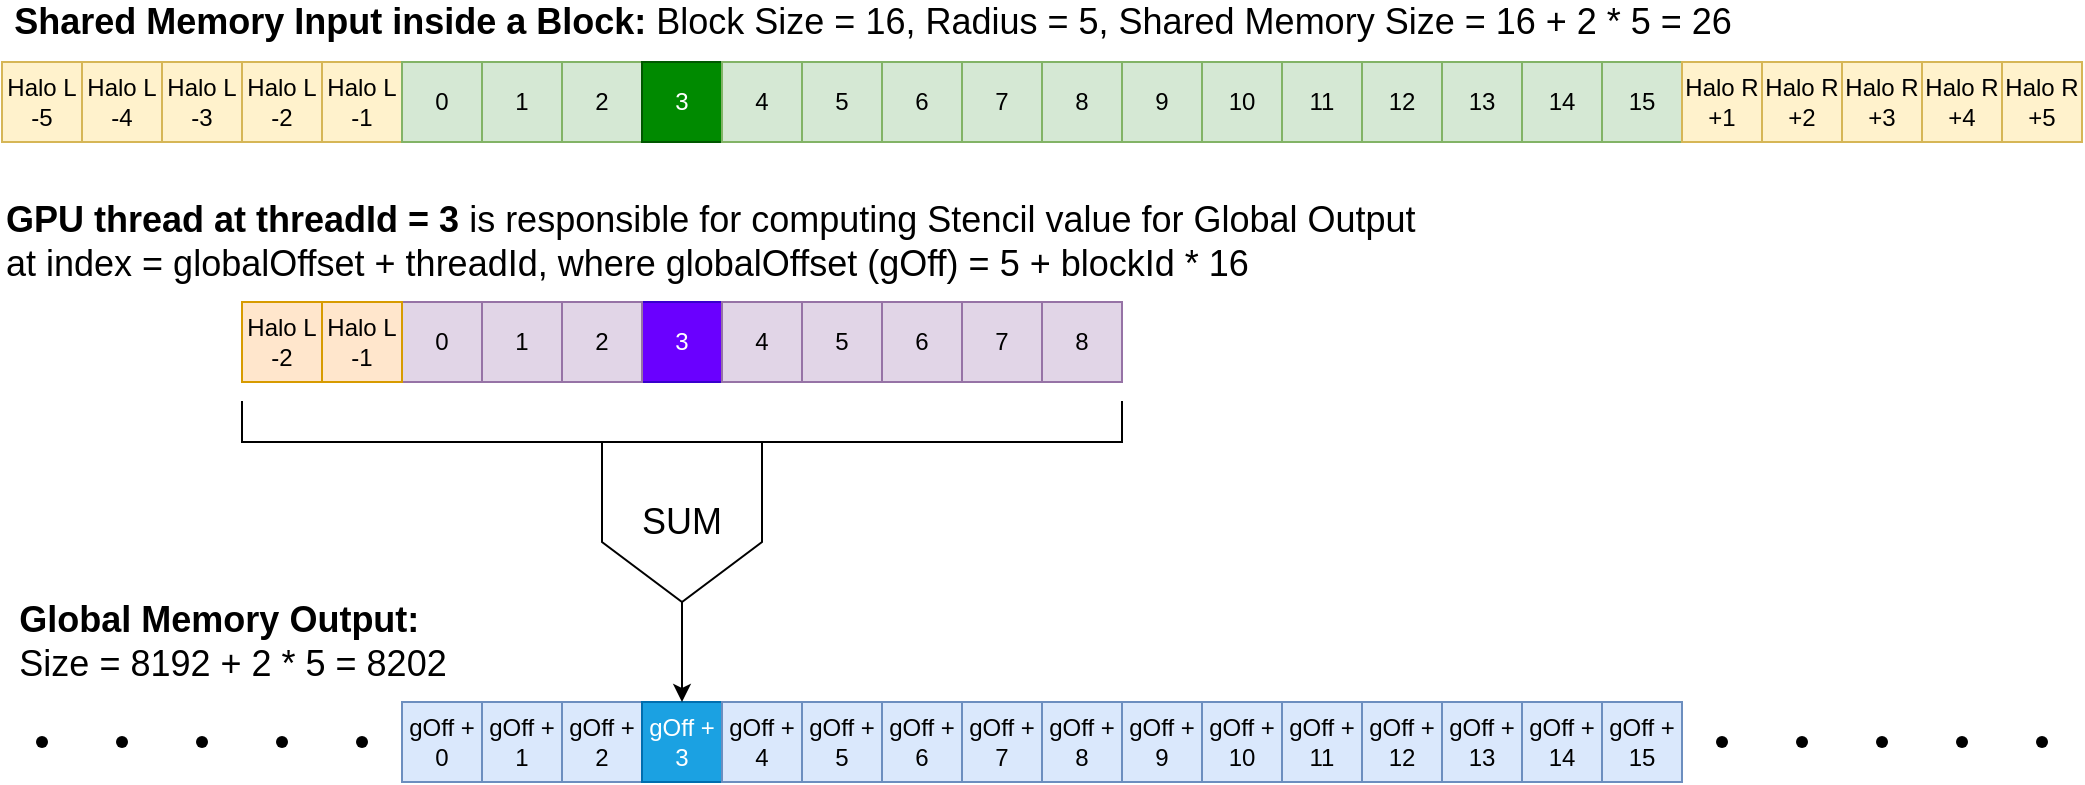 <mxfile version="15.7.3" type="device"><diagram id="9L-sjhjDaJ9I9pXIr6Vf" name="Page-1"><mxGraphModel dx="1038" dy="509" grid="1" gridSize="10" guides="1" tooltips="1" connect="1" arrows="1" fold="1" page="1" pageScale="1" pageWidth="1100" pageHeight="850" math="0" shadow="0"><root><mxCell id="0"/><mxCell id="1" parent="0"/><mxCell id="KHCUln0_eS0RDUmCvNf7-1" value="" style="whiteSpace=wrap;html=1;aspect=fixed;" vertex="1" parent="1"><mxGeometry y="40" width="40" height="40" as="geometry"/></mxCell><mxCell id="KHCUln0_eS0RDUmCvNf7-2" value="&lt;div&gt;Halo L&lt;/div&gt;&lt;div&gt;-4&lt;br&gt;&lt;/div&gt;" style="whiteSpace=wrap;html=1;aspect=fixed;fillColor=#fff2cc;strokeColor=#d6b656;" vertex="1" parent="1"><mxGeometry x="40" y="40" width="40" height="40" as="geometry"/></mxCell><mxCell id="KHCUln0_eS0RDUmCvNf7-3" value="&lt;div&gt;Halo L&lt;/div&gt;&lt;div&gt;-3&lt;br&gt;&lt;/div&gt;" style="whiteSpace=wrap;html=1;aspect=fixed;fillColor=#fff2cc;strokeColor=#d6b656;" vertex="1" parent="1"><mxGeometry x="80" y="40" width="40" height="40" as="geometry"/></mxCell><mxCell id="KHCUln0_eS0RDUmCvNf7-4" value="" style="whiteSpace=wrap;html=1;aspect=fixed;" vertex="1" parent="1"><mxGeometry x="120" y="40" width="40" height="40" as="geometry"/></mxCell><mxCell id="KHCUln0_eS0RDUmCvNf7-5" value="&lt;div&gt;Halo L&lt;/div&gt;&lt;div&gt;-2&lt;br&gt;&lt;/div&gt;" style="whiteSpace=wrap;html=1;aspect=fixed;fillColor=#fff2cc;strokeColor=#d6b656;" vertex="1" parent="1"><mxGeometry x="120" y="40" width="40" height="40" as="geometry"/></mxCell><mxCell id="KHCUln0_eS0RDUmCvNf7-6" value="&lt;div&gt;Halo L&lt;/div&gt;&lt;div&gt;-5&lt;br&gt;&lt;/div&gt;" style="whiteSpace=wrap;html=1;aspect=fixed;fillColor=#fff2cc;strokeColor=#d6b656;" vertex="1" parent="1"><mxGeometry y="40" width="40" height="40" as="geometry"/></mxCell><mxCell id="KHCUln0_eS0RDUmCvNf7-7" value="0" style="whiteSpace=wrap;html=1;aspect=fixed;fillColor=#d5e8d4;strokeColor=#82b366;" vertex="1" parent="1"><mxGeometry x="200" y="40" width="40" height="40" as="geometry"/></mxCell><mxCell id="KHCUln0_eS0RDUmCvNf7-8" value="1" style="whiteSpace=wrap;html=1;aspect=fixed;fillColor=#d5e8d4;strokeColor=#82b366;" vertex="1" parent="1"><mxGeometry x="240" y="40" width="40" height="40" as="geometry"/></mxCell><mxCell id="KHCUln0_eS0RDUmCvNf7-9" value="&lt;div&gt;Halo L&lt;/div&gt;&lt;div&gt;-1&lt;br&gt;&lt;/div&gt;" style="whiteSpace=wrap;html=1;aspect=fixed;fillColor=#fff2cc;strokeColor=#d6b656;" vertex="1" parent="1"><mxGeometry x="160" y="40" width="40" height="40" as="geometry"/></mxCell><mxCell id="KHCUln0_eS0RDUmCvNf7-10" value="3" style="whiteSpace=wrap;html=1;aspect=fixed;fillColor=#008a00;strokeColor=#005700;fontColor=#ffffff;" vertex="1" parent="1"><mxGeometry x="320" y="40" width="40" height="40" as="geometry"/></mxCell><mxCell id="KHCUln0_eS0RDUmCvNf7-11" value="4" style="whiteSpace=wrap;html=1;aspect=fixed;fillColor=#d5e8d4;strokeColor=#82b366;" vertex="1" parent="1"><mxGeometry x="360" y="40" width="40" height="40" as="geometry"/></mxCell><mxCell id="KHCUln0_eS0RDUmCvNf7-12" value="5" style="whiteSpace=wrap;html=1;aspect=fixed;fillColor=#d5e8d4;strokeColor=#82b366;" vertex="1" parent="1"><mxGeometry x="400" y="40" width="40" height="40" as="geometry"/></mxCell><mxCell id="KHCUln0_eS0RDUmCvNf7-13" value="2" style="whiteSpace=wrap;html=1;aspect=fixed;fillColor=#d5e8d4;strokeColor=#82b366;" vertex="1" parent="1"><mxGeometry x="280" y="40" width="40" height="40" as="geometry"/></mxCell><mxCell id="KHCUln0_eS0RDUmCvNf7-14" value="7" style="whiteSpace=wrap;html=1;aspect=fixed;fillColor=#d5e8d4;strokeColor=#82b366;" vertex="1" parent="1"><mxGeometry x="480" y="40" width="40" height="40" as="geometry"/></mxCell><mxCell id="KHCUln0_eS0RDUmCvNf7-15" value="8" style="whiteSpace=wrap;html=1;aspect=fixed;fillColor=#d5e8d4;strokeColor=#82b366;" vertex="1" parent="1"><mxGeometry x="520" y="40" width="40" height="40" as="geometry"/></mxCell><mxCell id="KHCUln0_eS0RDUmCvNf7-16" value="6" style="whiteSpace=wrap;html=1;aspect=fixed;fillColor=#d5e8d4;strokeColor=#82b366;" vertex="1" parent="1"><mxGeometry x="440" y="40" width="40" height="40" as="geometry"/></mxCell><mxCell id="KHCUln0_eS0RDUmCvNf7-17" value="10" style="whiteSpace=wrap;html=1;aspect=fixed;fillColor=#d5e8d4;strokeColor=#82b366;" vertex="1" parent="1"><mxGeometry x="600" y="40" width="40" height="40" as="geometry"/></mxCell><mxCell id="KHCUln0_eS0RDUmCvNf7-18" value="" style="whiteSpace=wrap;html=1;aspect=fixed;" vertex="1" parent="1"><mxGeometry x="640" y="40" width="40" height="40" as="geometry"/></mxCell><mxCell id="KHCUln0_eS0RDUmCvNf7-19" value="12" style="whiteSpace=wrap;html=1;aspect=fixed;fillColor=#d5e8d4;strokeColor=#82b366;" vertex="1" parent="1"><mxGeometry x="680" y="40" width="40" height="40" as="geometry"/></mxCell><mxCell id="KHCUln0_eS0RDUmCvNf7-20" value="9" style="whiteSpace=wrap;html=1;aspect=fixed;fillColor=#d5e8d4;strokeColor=#82b366;" vertex="1" parent="1"><mxGeometry x="560" y="40" width="40" height="40" as="geometry"/></mxCell><mxCell id="KHCUln0_eS0RDUmCvNf7-21" value="14" style="whiteSpace=wrap;html=1;aspect=fixed;fillColor=#d5e8d4;strokeColor=#82b366;" vertex="1" parent="1"><mxGeometry x="760" y="40" width="40" height="40" as="geometry"/></mxCell><mxCell id="KHCUln0_eS0RDUmCvNf7-22" value="15" style="whiteSpace=wrap;html=1;aspect=fixed;fillColor=#d5e8d4;strokeColor=#82b366;" vertex="1" parent="1"><mxGeometry x="800" y="40" width="40" height="40" as="geometry"/></mxCell><mxCell id="KHCUln0_eS0RDUmCvNf7-23" value="13" style="whiteSpace=wrap;html=1;aspect=fixed;fillColor=#d5e8d4;strokeColor=#82b366;" vertex="1" parent="1"><mxGeometry x="720" y="40" width="40" height="40" as="geometry"/></mxCell><mxCell id="KHCUln0_eS0RDUmCvNf7-24" value="11" style="whiteSpace=wrap;html=1;aspect=fixed;fillColor=#d5e8d4;strokeColor=#82b366;" vertex="1" parent="1"><mxGeometry x="640" y="40" width="40" height="40" as="geometry"/></mxCell><mxCell id="KHCUln0_eS0RDUmCvNf7-25" value="&lt;div&gt;Halo R&lt;/div&gt;&lt;div&gt;+2&lt;br&gt;&lt;/div&gt;" style="whiteSpace=wrap;html=1;aspect=fixed;fillColor=#fff2cc;strokeColor=#d6b656;" vertex="1" parent="1"><mxGeometry x="880" y="40" width="40" height="40" as="geometry"/></mxCell><mxCell id="KHCUln0_eS0RDUmCvNf7-26" value="&lt;div&gt;Halo R&lt;/div&gt;&lt;div&gt;+4&lt;br&gt;&lt;/div&gt;" style="whiteSpace=wrap;html=1;aspect=fixed;fillColor=#fff2cc;strokeColor=#d6b656;" vertex="1" parent="1"><mxGeometry x="960" y="40" width="40" height="40" as="geometry"/></mxCell><mxCell id="KHCUln0_eS0RDUmCvNf7-27" value="&lt;div&gt;Halo R&lt;/div&gt;&lt;div&gt;+5&lt;br&gt;&lt;/div&gt;" style="whiteSpace=wrap;html=1;aspect=fixed;fillColor=#fff2cc;strokeColor=#d6b656;" vertex="1" parent="1"><mxGeometry x="1000" y="40" width="40" height="40" as="geometry"/></mxCell><mxCell id="KHCUln0_eS0RDUmCvNf7-28" value="&lt;div&gt;Halo R&lt;/div&gt;&lt;div&gt;+3&lt;br&gt;&lt;/div&gt;" style="whiteSpace=wrap;html=1;aspect=fixed;fillColor=#fff2cc;strokeColor=#d6b656;" vertex="1" parent="1"><mxGeometry x="920" y="40" width="40" height="40" as="geometry"/></mxCell><mxCell id="KHCUln0_eS0RDUmCvNf7-29" value="&lt;div&gt;Halo R&lt;/div&gt;&lt;div&gt;+1&lt;br&gt;&lt;/div&gt;" style="whiteSpace=wrap;html=1;aspect=fixed;fillColor=#fff2cc;strokeColor=#d6b656;" vertex="1" parent="1"><mxGeometry x="840" y="40" width="40" height="40" as="geometry"/></mxCell><mxCell id="KHCUln0_eS0RDUmCvNf7-30" value="&lt;font style=&quot;font-size: 18px&quot;&gt;&lt;b&gt;Shared Memory Input inside a Block:&lt;/b&gt; Block Size = 16, Radius = 5, Shared Memory Size = 16 + 2 * 5 = 26&lt;/font&gt;" style="text;html=1;resizable=0;autosize=1;align=center;verticalAlign=middle;points=[];fillColor=none;strokeColor=none;rounded=0;" vertex="1" parent="1"><mxGeometry y="10" width="870" height="20" as="geometry"/></mxCell><mxCell id="KHCUln0_eS0RDUmCvNf7-31" value="&lt;div align=&quot;left&quot;&gt;&lt;font style=&quot;font-size: 18px&quot;&gt;&lt;b&gt;GPU thread at threadId = 3&lt;/b&gt; is responsible for computing Stencil value for Global Output &lt;br&gt;&lt;/font&gt;&lt;/div&gt;&lt;div align=&quot;left&quot;&gt;&lt;font style=&quot;font-size: 18px&quot;&gt;at index = globalOffset + threadId, where &lt;/font&gt;&lt;font style=&quot;font-size: 18px&quot;&gt;globalOffset (gOff) = 5 + blockId * 16 &lt;br&gt;&lt;/font&gt;&lt;/div&gt;" style="text;html=1;resizable=0;autosize=1;align=left;verticalAlign=middle;points=[];fillColor=none;strokeColor=none;rounded=0;" vertex="1" parent="1"><mxGeometry y="110" width="720" height="40" as="geometry"/></mxCell><mxCell id="KHCUln0_eS0RDUmCvNf7-43" value="&lt;div&gt;Halo L&lt;/div&gt;&lt;div&gt;-2&lt;br&gt;&lt;/div&gt;" style="whiteSpace=wrap;html=1;aspect=fixed;fillColor=#ffe6cc;strokeColor=#d79b00;" vertex="1" parent="1"><mxGeometry x="120" y="160" width="40" height="40" as="geometry"/></mxCell><mxCell id="KHCUln0_eS0RDUmCvNf7-44" value="0" style="whiteSpace=wrap;html=1;aspect=fixed;fillColor=#e1d5e7;strokeColor=#9673a6;" vertex="1" parent="1"><mxGeometry x="200" y="160" width="40" height="40" as="geometry"/></mxCell><mxCell id="KHCUln0_eS0RDUmCvNf7-45" value="1" style="whiteSpace=wrap;html=1;aspect=fixed;fillColor=#e1d5e7;strokeColor=#9673a6;" vertex="1" parent="1"><mxGeometry x="240" y="160" width="40" height="40" as="geometry"/></mxCell><mxCell id="KHCUln0_eS0RDUmCvNf7-46" value="&lt;div&gt;Halo L&lt;/div&gt;&lt;div&gt;-1&lt;br&gt;&lt;/div&gt;" style="whiteSpace=wrap;html=1;aspect=fixed;fillColor=#ffe6cc;strokeColor=#d79b00;" vertex="1" parent="1"><mxGeometry x="160" y="160" width="40" height="40" as="geometry"/></mxCell><mxCell id="KHCUln0_eS0RDUmCvNf7-47" value="3" style="whiteSpace=wrap;html=1;aspect=fixed;fillColor=#6a00ff;strokeColor=#3700CC;fontColor=#ffffff;" vertex="1" parent="1"><mxGeometry x="320" y="160" width="40" height="40" as="geometry"/></mxCell><mxCell id="KHCUln0_eS0RDUmCvNf7-48" value="4" style="whiteSpace=wrap;html=1;aspect=fixed;fillColor=#e1d5e7;strokeColor=#9673a6;" vertex="1" parent="1"><mxGeometry x="360" y="160" width="40" height="40" as="geometry"/></mxCell><mxCell id="KHCUln0_eS0RDUmCvNf7-49" value="5" style="whiteSpace=wrap;html=1;aspect=fixed;fillColor=#e1d5e7;strokeColor=#9673a6;" vertex="1" parent="1"><mxGeometry x="400" y="160" width="40" height="40" as="geometry"/></mxCell><mxCell id="KHCUln0_eS0RDUmCvNf7-50" value="2" style="whiteSpace=wrap;html=1;aspect=fixed;fillColor=#e1d5e7;strokeColor=#9673a6;" vertex="1" parent="1"><mxGeometry x="280" y="160" width="40" height="40" as="geometry"/></mxCell><mxCell id="KHCUln0_eS0RDUmCvNf7-51" value="7" style="whiteSpace=wrap;html=1;aspect=fixed;fillColor=#e1d5e7;strokeColor=#9673a6;" vertex="1" parent="1"><mxGeometry x="480" y="160" width="40" height="40" as="geometry"/></mxCell><mxCell id="KHCUln0_eS0RDUmCvNf7-52" value="8" style="whiteSpace=wrap;html=1;aspect=fixed;fillColor=#e1d5e7;strokeColor=#9673a6;" vertex="1" parent="1"><mxGeometry x="520" y="160" width="40" height="40" as="geometry"/></mxCell><mxCell id="KHCUln0_eS0RDUmCvNf7-53" value="6" style="whiteSpace=wrap;html=1;aspect=fixed;fillColor=#e1d5e7;strokeColor=#9673a6;" vertex="1" parent="1"><mxGeometry x="440" y="160" width="40" height="40" as="geometry"/></mxCell><mxCell id="KHCUln0_eS0RDUmCvNf7-56" value="" style="shape=partialRectangle;whiteSpace=wrap;html=1;bottom=1;right=1;left=1;top=0;fillColor=none;routingCenterX=-0.5;fontSize=18;" vertex="1" parent="1"><mxGeometry x="120" y="210" width="440" height="20" as="geometry"/></mxCell><mxCell id="KHCUln0_eS0RDUmCvNf7-58" value="SUM" style="shape=offPageConnector;whiteSpace=wrap;html=1;fontSize=18;" vertex="1" parent="1"><mxGeometry x="300" y="230" width="80" height="80" as="geometry"/></mxCell><mxCell id="KHCUln0_eS0RDUmCvNf7-59" value="&lt;div align=&quot;left&quot;&gt;&lt;font style=&quot;font-size: 18px&quot;&gt;&lt;b&gt;Global Memory Output:&lt;/b&gt;&lt;br&gt;&lt;/font&gt;&lt;/div&gt;&lt;div&gt;&lt;font style=&quot;font-size: 18px&quot;&gt;Size = 8192 + 2 * 5 = 8202&lt;/font&gt;&lt;/div&gt;" style="text;html=1;resizable=0;autosize=1;align=center;verticalAlign=middle;points=[];fillColor=none;strokeColor=none;rounded=0;" vertex="1" parent="1"><mxGeometry y="310" width="230" height="40" as="geometry"/></mxCell><mxCell id="KHCUln0_eS0RDUmCvNf7-60" value="0" style="whiteSpace=wrap;html=1;aspect=fixed;fillColor=#d5e8d4;strokeColor=#82b366;" vertex="1" parent="1"><mxGeometry x="200" y="40" width="40" height="40" as="geometry"/></mxCell><mxCell id="KHCUln0_eS0RDUmCvNf7-61" value="1" style="whiteSpace=wrap;html=1;aspect=fixed;fillColor=#d5e8d4;strokeColor=#82b366;" vertex="1" parent="1"><mxGeometry x="240" y="40" width="40" height="40" as="geometry"/></mxCell><mxCell id="KHCUln0_eS0RDUmCvNf7-62" value="0" style="whiteSpace=wrap;html=1;aspect=fixed;fillColor=#d5e8d4;strokeColor=#82b366;" vertex="1" parent="1"><mxGeometry x="200" y="40" width="40" height="40" as="geometry"/></mxCell><mxCell id="KHCUln0_eS0RDUmCvNf7-63" value="1" style="whiteSpace=wrap;html=1;aspect=fixed;fillColor=#d5e8d4;strokeColor=#82b366;" vertex="1" parent="1"><mxGeometry x="240" y="40" width="40" height="40" as="geometry"/></mxCell><mxCell id="KHCUln0_eS0RDUmCvNf7-64" value="3" style="whiteSpace=wrap;html=1;aspect=fixed;fillColor=#008a00;strokeColor=#005700;fontColor=#ffffff;" vertex="1" parent="1"><mxGeometry x="320" y="40" width="40" height="40" as="geometry"/></mxCell><mxCell id="KHCUln0_eS0RDUmCvNf7-65" value="4" style="whiteSpace=wrap;html=1;aspect=fixed;fillColor=#d5e8d4;strokeColor=#82b366;" vertex="1" parent="1"><mxGeometry x="360" y="40" width="40" height="40" as="geometry"/></mxCell><mxCell id="KHCUln0_eS0RDUmCvNf7-66" value="0" style="whiteSpace=wrap;html=1;aspect=fixed;fillColor=#d5e8d4;strokeColor=#82b366;" vertex="1" parent="1"><mxGeometry x="200" y="40" width="40" height="40" as="geometry"/></mxCell><mxCell id="KHCUln0_eS0RDUmCvNf7-67" value="1" style="whiteSpace=wrap;html=1;aspect=fixed;fillColor=#d5e8d4;strokeColor=#82b366;" vertex="1" parent="1"><mxGeometry x="240" y="40" width="40" height="40" as="geometry"/></mxCell><mxCell id="KHCUln0_eS0RDUmCvNf7-68" value="3" style="whiteSpace=wrap;html=1;aspect=fixed;fillColor=#008a00;strokeColor=#005700;fontColor=#ffffff;" vertex="1" parent="1"><mxGeometry x="320" y="40" width="40" height="40" as="geometry"/></mxCell><mxCell id="KHCUln0_eS0RDUmCvNf7-69" value="4" style="whiteSpace=wrap;html=1;aspect=fixed;fillColor=#d5e8d4;strokeColor=#82b366;" vertex="1" parent="1"><mxGeometry x="360" y="40" width="40" height="40" as="geometry"/></mxCell><mxCell id="KHCUln0_eS0RDUmCvNf7-70" value="6" style="whiteSpace=wrap;html=1;aspect=fixed;fillColor=#d5e8d4;strokeColor=#82b366;" vertex="1" parent="1"><mxGeometry x="440" y="40" width="40" height="40" as="geometry"/></mxCell><mxCell id="KHCUln0_eS0RDUmCvNf7-71" value="7" style="whiteSpace=wrap;html=1;aspect=fixed;fillColor=#d5e8d4;strokeColor=#82b366;" vertex="1" parent="1"><mxGeometry x="480" y="40" width="40" height="40" as="geometry"/></mxCell><mxCell id="KHCUln0_eS0RDUmCvNf7-72" value="8" style="whiteSpace=wrap;html=1;aspect=fixed;fillColor=#d5e8d4;strokeColor=#82b366;" vertex="1" parent="1"><mxGeometry x="520" y="40" width="40" height="40" as="geometry"/></mxCell><mxCell id="KHCUln0_eS0RDUmCvNf7-73" value="9" style="whiteSpace=wrap;html=1;aspect=fixed;fillColor=#d5e8d4;strokeColor=#82b366;" vertex="1" parent="1"><mxGeometry x="560" y="40" width="40" height="40" as="geometry"/></mxCell><mxCell id="KHCUln0_eS0RDUmCvNf7-87" value="0" style="whiteSpace=wrap;html=1;aspect=fixed;fillColor=#d5e8d4;strokeColor=#82b366;" vertex="1" parent="1"><mxGeometry x="200" y="40" width="40" height="40" as="geometry"/></mxCell><mxCell id="KHCUln0_eS0RDUmCvNf7-88" value="1" style="whiteSpace=wrap;html=1;aspect=fixed;fillColor=#d5e8d4;strokeColor=#82b366;" vertex="1" parent="1"><mxGeometry x="240" y="40" width="40" height="40" as="geometry"/></mxCell><mxCell id="KHCUln0_eS0RDUmCvNf7-89" value="2" style="whiteSpace=wrap;html=1;aspect=fixed;fillColor=#d5e8d4;strokeColor=#82b366;" vertex="1" parent="1"><mxGeometry x="280" y="40" width="40" height="40" as="geometry"/></mxCell><mxCell id="KHCUln0_eS0RDUmCvNf7-90" value="3" style="whiteSpace=wrap;html=1;aspect=fixed;fillColor=#008a00;strokeColor=#005700;fontColor=#ffffff;" vertex="1" parent="1"><mxGeometry x="320" y="40" width="40" height="40" as="geometry"/></mxCell><mxCell id="KHCUln0_eS0RDUmCvNf7-91" value="4" style="whiteSpace=wrap;html=1;aspect=fixed;fillColor=#d5e8d4;strokeColor=#82b366;" vertex="1" parent="1"><mxGeometry x="360" y="40" width="40" height="40" as="geometry"/></mxCell><mxCell id="KHCUln0_eS0RDUmCvNf7-92" value="5" style="whiteSpace=wrap;html=1;aspect=fixed;fillColor=#d5e8d4;strokeColor=#82b366;" vertex="1" parent="1"><mxGeometry x="400" y="40" width="40" height="40" as="geometry"/></mxCell><mxCell id="KHCUln0_eS0RDUmCvNf7-93" value="6" style="whiteSpace=wrap;html=1;aspect=fixed;fillColor=#d5e8d4;strokeColor=#82b366;" vertex="1" parent="1"><mxGeometry x="440" y="40" width="40" height="40" as="geometry"/></mxCell><mxCell id="KHCUln0_eS0RDUmCvNf7-94" value="7" style="whiteSpace=wrap;html=1;aspect=fixed;fillColor=#d5e8d4;strokeColor=#82b366;" vertex="1" parent="1"><mxGeometry x="480" y="40" width="40" height="40" as="geometry"/></mxCell><mxCell id="KHCUln0_eS0RDUmCvNf7-95" value="8" style="whiteSpace=wrap;html=1;aspect=fixed;fillColor=#d5e8d4;strokeColor=#82b366;" vertex="1" parent="1"><mxGeometry x="520" y="40" width="40" height="40" as="geometry"/></mxCell><mxCell id="KHCUln0_eS0RDUmCvNf7-96" value="9" style="whiteSpace=wrap;html=1;aspect=fixed;fillColor=#d5e8d4;strokeColor=#82b366;" vertex="1" parent="1"><mxGeometry x="560" y="40" width="40" height="40" as="geometry"/></mxCell><mxCell id="KHCUln0_eS0RDUmCvNf7-97" value="10" style="whiteSpace=wrap;html=1;aspect=fixed;fillColor=#d5e8d4;strokeColor=#82b366;" vertex="1" parent="1"><mxGeometry x="600" y="40" width="40" height="40" as="geometry"/></mxCell><mxCell id="KHCUln0_eS0RDUmCvNf7-98" value="11" style="whiteSpace=wrap;html=1;aspect=fixed;fillColor=#d5e8d4;strokeColor=#82b366;" vertex="1" parent="1"><mxGeometry x="640" y="40" width="40" height="40" as="geometry"/></mxCell><mxCell id="KHCUln0_eS0RDUmCvNf7-99" value="12" style="whiteSpace=wrap;html=1;aspect=fixed;fillColor=#d5e8d4;strokeColor=#82b366;" vertex="1" parent="1"><mxGeometry x="680" y="40" width="40" height="40" as="geometry"/></mxCell><mxCell id="KHCUln0_eS0RDUmCvNf7-100" value="13" style="whiteSpace=wrap;html=1;aspect=fixed;fillColor=#d5e8d4;strokeColor=#82b366;" vertex="1" parent="1"><mxGeometry x="720" y="40" width="40" height="40" as="geometry"/></mxCell><mxCell id="KHCUln0_eS0RDUmCvNf7-101" value="0" style="whiteSpace=wrap;html=1;aspect=fixed;fillColor=#d5e8d4;strokeColor=#82b366;" vertex="1" parent="1"><mxGeometry x="200" y="40" width="40" height="40" as="geometry"/></mxCell><mxCell id="KHCUln0_eS0RDUmCvNf7-102" value="1" style="whiteSpace=wrap;html=1;aspect=fixed;fillColor=#d5e8d4;strokeColor=#82b366;" vertex="1" parent="1"><mxGeometry x="240" y="40" width="40" height="40" as="geometry"/></mxCell><mxCell id="KHCUln0_eS0RDUmCvNf7-103" value="2" style="whiteSpace=wrap;html=1;aspect=fixed;fillColor=#d5e8d4;strokeColor=#82b366;" vertex="1" parent="1"><mxGeometry x="280" y="40" width="40" height="40" as="geometry"/></mxCell><mxCell id="KHCUln0_eS0RDUmCvNf7-104" value="3" style="whiteSpace=wrap;html=1;aspect=fixed;fillColor=#008a00;strokeColor=#005700;fontColor=#ffffff;" vertex="1" parent="1"><mxGeometry x="320" y="40" width="40" height="40" as="geometry"/></mxCell><mxCell id="KHCUln0_eS0RDUmCvNf7-105" value="4" style="whiteSpace=wrap;html=1;aspect=fixed;fillColor=#d5e8d4;strokeColor=#82b366;" vertex="1" parent="1"><mxGeometry x="360" y="40" width="40" height="40" as="geometry"/></mxCell><mxCell id="KHCUln0_eS0RDUmCvNf7-106" value="5" style="whiteSpace=wrap;html=1;aspect=fixed;fillColor=#d5e8d4;strokeColor=#82b366;" vertex="1" parent="1"><mxGeometry x="400" y="40" width="40" height="40" as="geometry"/></mxCell><mxCell id="KHCUln0_eS0RDUmCvNf7-107" value="6" style="whiteSpace=wrap;html=1;aspect=fixed;fillColor=#d5e8d4;strokeColor=#82b366;" vertex="1" parent="1"><mxGeometry x="440" y="40" width="40" height="40" as="geometry"/></mxCell><mxCell id="KHCUln0_eS0RDUmCvNf7-108" value="7" style="whiteSpace=wrap;html=1;aspect=fixed;fillColor=#d5e8d4;strokeColor=#82b366;" vertex="1" parent="1"><mxGeometry x="480" y="40" width="40" height="40" as="geometry"/></mxCell><mxCell id="KHCUln0_eS0RDUmCvNf7-109" value="8" style="whiteSpace=wrap;html=1;aspect=fixed;fillColor=#d5e8d4;strokeColor=#82b366;" vertex="1" parent="1"><mxGeometry x="520" y="40" width="40" height="40" as="geometry"/></mxCell><mxCell id="KHCUln0_eS0RDUmCvNf7-110" value="9" style="whiteSpace=wrap;html=1;aspect=fixed;fillColor=#d5e8d4;strokeColor=#82b366;" vertex="1" parent="1"><mxGeometry x="560" y="40" width="40" height="40" as="geometry"/></mxCell><mxCell id="KHCUln0_eS0RDUmCvNf7-111" value="10" style="whiteSpace=wrap;html=1;aspect=fixed;fillColor=#d5e8d4;strokeColor=#82b366;" vertex="1" parent="1"><mxGeometry x="600" y="40" width="40" height="40" as="geometry"/></mxCell><mxCell id="KHCUln0_eS0RDUmCvNf7-112" value="11" style="whiteSpace=wrap;html=1;aspect=fixed;fillColor=#d5e8d4;strokeColor=#82b366;" vertex="1" parent="1"><mxGeometry x="640" y="40" width="40" height="40" as="geometry"/></mxCell><mxCell id="KHCUln0_eS0RDUmCvNf7-113" value="12" style="whiteSpace=wrap;html=1;aspect=fixed;fillColor=#d5e8d4;strokeColor=#82b366;" vertex="1" parent="1"><mxGeometry x="680" y="40" width="40" height="40" as="geometry"/></mxCell><mxCell id="KHCUln0_eS0RDUmCvNf7-114" value="13" style="whiteSpace=wrap;html=1;aspect=fixed;fillColor=#d5e8d4;strokeColor=#82b366;" vertex="1" parent="1"><mxGeometry x="720" y="40" width="40" height="40" as="geometry"/></mxCell><mxCell id="KHCUln0_eS0RDUmCvNf7-115" value="&lt;div&gt;gOff +&lt;/div&gt;&lt;div&gt;14&lt;/div&gt;" style="whiteSpace=wrap;html=1;aspect=fixed;fillColor=#dae8fc;strokeColor=#6c8ebf;" vertex="1" parent="1"><mxGeometry x="760" y="360" width="40" height="40" as="geometry"/></mxCell><mxCell id="KHCUln0_eS0RDUmCvNf7-116" value="&lt;div&gt;gOff +&lt;/div&gt;&lt;div&gt;15&lt;/div&gt;" style="whiteSpace=wrap;html=1;aspect=fixed;fillColor=#dae8fc;strokeColor=#6c8ebf;" vertex="1" parent="1"><mxGeometry x="800" y="360" width="40" height="40" as="geometry"/></mxCell><mxCell id="KHCUln0_eS0RDUmCvNf7-117" value="&lt;div&gt;gOff +&lt;/div&gt;&lt;div&gt;0&lt;/div&gt;" style="whiteSpace=wrap;html=1;aspect=fixed;fillColor=#dae8fc;strokeColor=#6c8ebf;" vertex="1" parent="1"><mxGeometry x="200" y="360" width="40" height="40" as="geometry"/></mxCell><mxCell id="KHCUln0_eS0RDUmCvNf7-118" value="&lt;div&gt;gOff +&lt;/div&gt;&lt;div&gt;1&lt;/div&gt;" style="whiteSpace=wrap;html=1;aspect=fixed;fillColor=#dae8fc;strokeColor=#6c8ebf;" vertex="1" parent="1"><mxGeometry x="240" y="360" width="40" height="40" as="geometry"/></mxCell><mxCell id="KHCUln0_eS0RDUmCvNf7-119" value="&lt;div&gt;gOff +&lt;/div&gt;&lt;div&gt;2&lt;/div&gt;" style="whiteSpace=wrap;html=1;aspect=fixed;fillColor=#dae8fc;strokeColor=#6c8ebf;" vertex="1" parent="1"><mxGeometry x="280" y="360" width="40" height="40" as="geometry"/></mxCell><mxCell id="KHCUln0_eS0RDUmCvNf7-120" value="&lt;div&gt;gOff +&lt;/div&gt;&lt;div&gt;3&lt;/div&gt;" style="whiteSpace=wrap;html=1;aspect=fixed;fillColor=#1ba1e2;strokeColor=#006EAF;fontColor=#ffffff;" vertex="1" parent="1"><mxGeometry x="320" y="360" width="40" height="40" as="geometry"/></mxCell><mxCell id="KHCUln0_eS0RDUmCvNf7-121" value="&lt;div&gt;gOff +&lt;/div&gt;&lt;div&gt;4&lt;/div&gt;" style="whiteSpace=wrap;html=1;aspect=fixed;fillColor=#dae8fc;strokeColor=#6c8ebf;" vertex="1" parent="1"><mxGeometry x="360" y="360" width="40" height="40" as="geometry"/></mxCell><mxCell id="KHCUln0_eS0RDUmCvNf7-122" value="&lt;div&gt;gOff +&lt;/div&gt;&lt;div&gt;5&lt;/div&gt;" style="whiteSpace=wrap;html=1;aspect=fixed;fillColor=#dae8fc;strokeColor=#6c8ebf;" vertex="1" parent="1"><mxGeometry x="400" y="360" width="40" height="40" as="geometry"/></mxCell><mxCell id="KHCUln0_eS0RDUmCvNf7-123" value="&lt;div&gt;gOff +&lt;/div&gt;&lt;div&gt;6&lt;/div&gt;" style="whiteSpace=wrap;html=1;aspect=fixed;fillColor=#dae8fc;strokeColor=#6c8ebf;" vertex="1" parent="1"><mxGeometry x="440" y="360" width="40" height="40" as="geometry"/></mxCell><mxCell id="KHCUln0_eS0RDUmCvNf7-124" value="&lt;div&gt;gOff +&lt;/div&gt;&lt;div&gt;7&lt;/div&gt;" style="whiteSpace=wrap;html=1;aspect=fixed;fillColor=#dae8fc;strokeColor=#6c8ebf;" vertex="1" parent="1"><mxGeometry x="480" y="360" width="40" height="40" as="geometry"/></mxCell><mxCell id="KHCUln0_eS0RDUmCvNf7-125" value="&lt;div&gt;gOff +&lt;/div&gt;&lt;div&gt;8&lt;/div&gt;" style="whiteSpace=wrap;html=1;aspect=fixed;fillColor=#dae8fc;strokeColor=#6c8ebf;" vertex="1" parent="1"><mxGeometry x="520" y="360" width="40" height="40" as="geometry"/></mxCell><mxCell id="KHCUln0_eS0RDUmCvNf7-126" value="&lt;div&gt;gOff +&lt;/div&gt;&lt;div&gt;9&lt;/div&gt;" style="whiteSpace=wrap;html=1;aspect=fixed;fillColor=#dae8fc;strokeColor=#6c8ebf;" vertex="1" parent="1"><mxGeometry x="560" y="360" width="40" height="40" as="geometry"/></mxCell><mxCell id="KHCUln0_eS0RDUmCvNf7-127" value="&lt;div&gt;gOff +&lt;/div&gt;&lt;div&gt;10&lt;/div&gt;" style="whiteSpace=wrap;html=1;aspect=fixed;fillColor=#dae8fc;strokeColor=#6c8ebf;" vertex="1" parent="1"><mxGeometry x="600" y="360" width="40" height="40" as="geometry"/></mxCell><mxCell id="KHCUln0_eS0RDUmCvNf7-128" value="&lt;div&gt;gOff +&lt;/div&gt;&lt;div&gt;11&lt;/div&gt;" style="whiteSpace=wrap;html=1;aspect=fixed;fillColor=#dae8fc;strokeColor=#6c8ebf;" vertex="1" parent="1"><mxGeometry x="640" y="360" width="40" height="40" as="geometry"/></mxCell><mxCell id="KHCUln0_eS0RDUmCvNf7-129" value="&lt;div&gt;gOff +&lt;/div&gt;&lt;div&gt;12&lt;/div&gt;" style="whiteSpace=wrap;html=1;aspect=fixed;fillColor=#dae8fc;strokeColor=#6c8ebf;" vertex="1" parent="1"><mxGeometry x="680" y="360" width="40" height="40" as="geometry"/></mxCell><mxCell id="KHCUln0_eS0RDUmCvNf7-130" value="&lt;div&gt;gOff +&lt;/div&gt;&lt;div&gt;13&lt;/div&gt;" style="whiteSpace=wrap;html=1;aspect=fixed;fillColor=#dae8fc;strokeColor=#6c8ebf;" vertex="1" parent="1"><mxGeometry x="720" y="360" width="40" height="40" as="geometry"/></mxCell><mxCell id="KHCUln0_eS0RDUmCvNf7-131" value="" style="shape=waypoint;sketch=0;fillStyle=solid;size=6;pointerEvents=1;points=[];fillColor=none;resizable=0;rotatable=0;perimeter=centerPerimeter;snapToPoint=1;fontSize=18;" vertex="1" parent="1"><mxGeometry x="160" y="360" width="40" height="40" as="geometry"/></mxCell><mxCell id="KHCUln0_eS0RDUmCvNf7-132" value="" style="shape=waypoint;sketch=0;fillStyle=solid;size=6;pointerEvents=1;points=[];fillColor=none;resizable=0;rotatable=0;perimeter=centerPerimeter;snapToPoint=1;fontSize=18;" vertex="1" parent="1"><mxGeometry x="120" y="360" width="40" height="40" as="geometry"/></mxCell><mxCell id="KHCUln0_eS0RDUmCvNf7-133" value="" style="shape=waypoint;sketch=0;fillStyle=solid;size=6;pointerEvents=1;points=[];fillColor=none;resizable=0;rotatable=0;perimeter=centerPerimeter;snapToPoint=1;fontSize=18;" vertex="1" parent="1"><mxGeometry x="80" y="360" width="40" height="40" as="geometry"/></mxCell><mxCell id="KHCUln0_eS0RDUmCvNf7-134" value="" style="shape=waypoint;sketch=0;fillStyle=solid;size=6;pointerEvents=1;points=[];fillColor=none;resizable=0;rotatable=0;perimeter=centerPerimeter;snapToPoint=1;fontSize=18;" vertex="1" parent="1"><mxGeometry x="40" y="360" width="40" height="40" as="geometry"/></mxCell><mxCell id="KHCUln0_eS0RDUmCvNf7-135" value="" style="shape=waypoint;sketch=0;fillStyle=solid;size=6;pointerEvents=1;points=[];fillColor=none;resizable=0;rotatable=0;perimeter=centerPerimeter;snapToPoint=1;fontSize=18;" vertex="1" parent="1"><mxGeometry y="360" width="40" height="40" as="geometry"/></mxCell><mxCell id="KHCUln0_eS0RDUmCvNf7-136" value="" style="shape=waypoint;sketch=0;fillStyle=solid;size=6;pointerEvents=1;points=[];fillColor=none;resizable=0;rotatable=0;perimeter=centerPerimeter;snapToPoint=1;fontSize=18;" vertex="1" parent="1"><mxGeometry x="840" y="360" width="40" height="40" as="geometry"/></mxCell><mxCell id="KHCUln0_eS0RDUmCvNf7-137" value="" style="shape=waypoint;sketch=0;fillStyle=solid;size=6;pointerEvents=1;points=[];fillColor=none;resizable=0;rotatable=0;perimeter=centerPerimeter;snapToPoint=1;fontSize=18;" vertex="1" parent="1"><mxGeometry x="880" y="360" width="40" height="40" as="geometry"/></mxCell><mxCell id="KHCUln0_eS0RDUmCvNf7-138" value="" style="shape=waypoint;sketch=0;fillStyle=solid;size=6;pointerEvents=1;points=[];fillColor=none;resizable=0;rotatable=0;perimeter=centerPerimeter;snapToPoint=1;fontSize=18;" vertex="1" parent="1"><mxGeometry x="920" y="360" width="40" height="40" as="geometry"/></mxCell><mxCell id="KHCUln0_eS0RDUmCvNf7-139" value="" style="shape=waypoint;sketch=0;fillStyle=solid;size=6;pointerEvents=1;points=[];fillColor=none;resizable=0;rotatable=0;perimeter=centerPerimeter;snapToPoint=1;fontSize=18;" vertex="1" parent="1"><mxGeometry x="960" y="360" width="40" height="40" as="geometry"/></mxCell><mxCell id="KHCUln0_eS0RDUmCvNf7-140" value="" style="shape=waypoint;sketch=0;fillStyle=solid;size=6;pointerEvents=1;points=[];fillColor=none;resizable=0;rotatable=0;perimeter=centerPerimeter;snapToPoint=1;fontSize=18;" vertex="1" parent="1"><mxGeometry x="1000" y="360" width="40" height="40" as="geometry"/></mxCell><mxCell id="KHCUln0_eS0RDUmCvNf7-142" value="" style="endArrow=classic;html=1;rounded=0;fontSize=18;exitX=0.5;exitY=1;exitDx=0;exitDy=0;entryX=0.5;entryY=0;entryDx=0;entryDy=0;" edge="1" parent="1" source="KHCUln0_eS0RDUmCvNf7-58" target="KHCUln0_eS0RDUmCvNf7-120"><mxGeometry width="50" height="50" relative="1" as="geometry"><mxPoint x="390" y="290" as="sourcePoint"/><mxPoint x="440" y="240" as="targetPoint"/></mxGeometry></mxCell></root></mxGraphModel></diagram></mxfile>